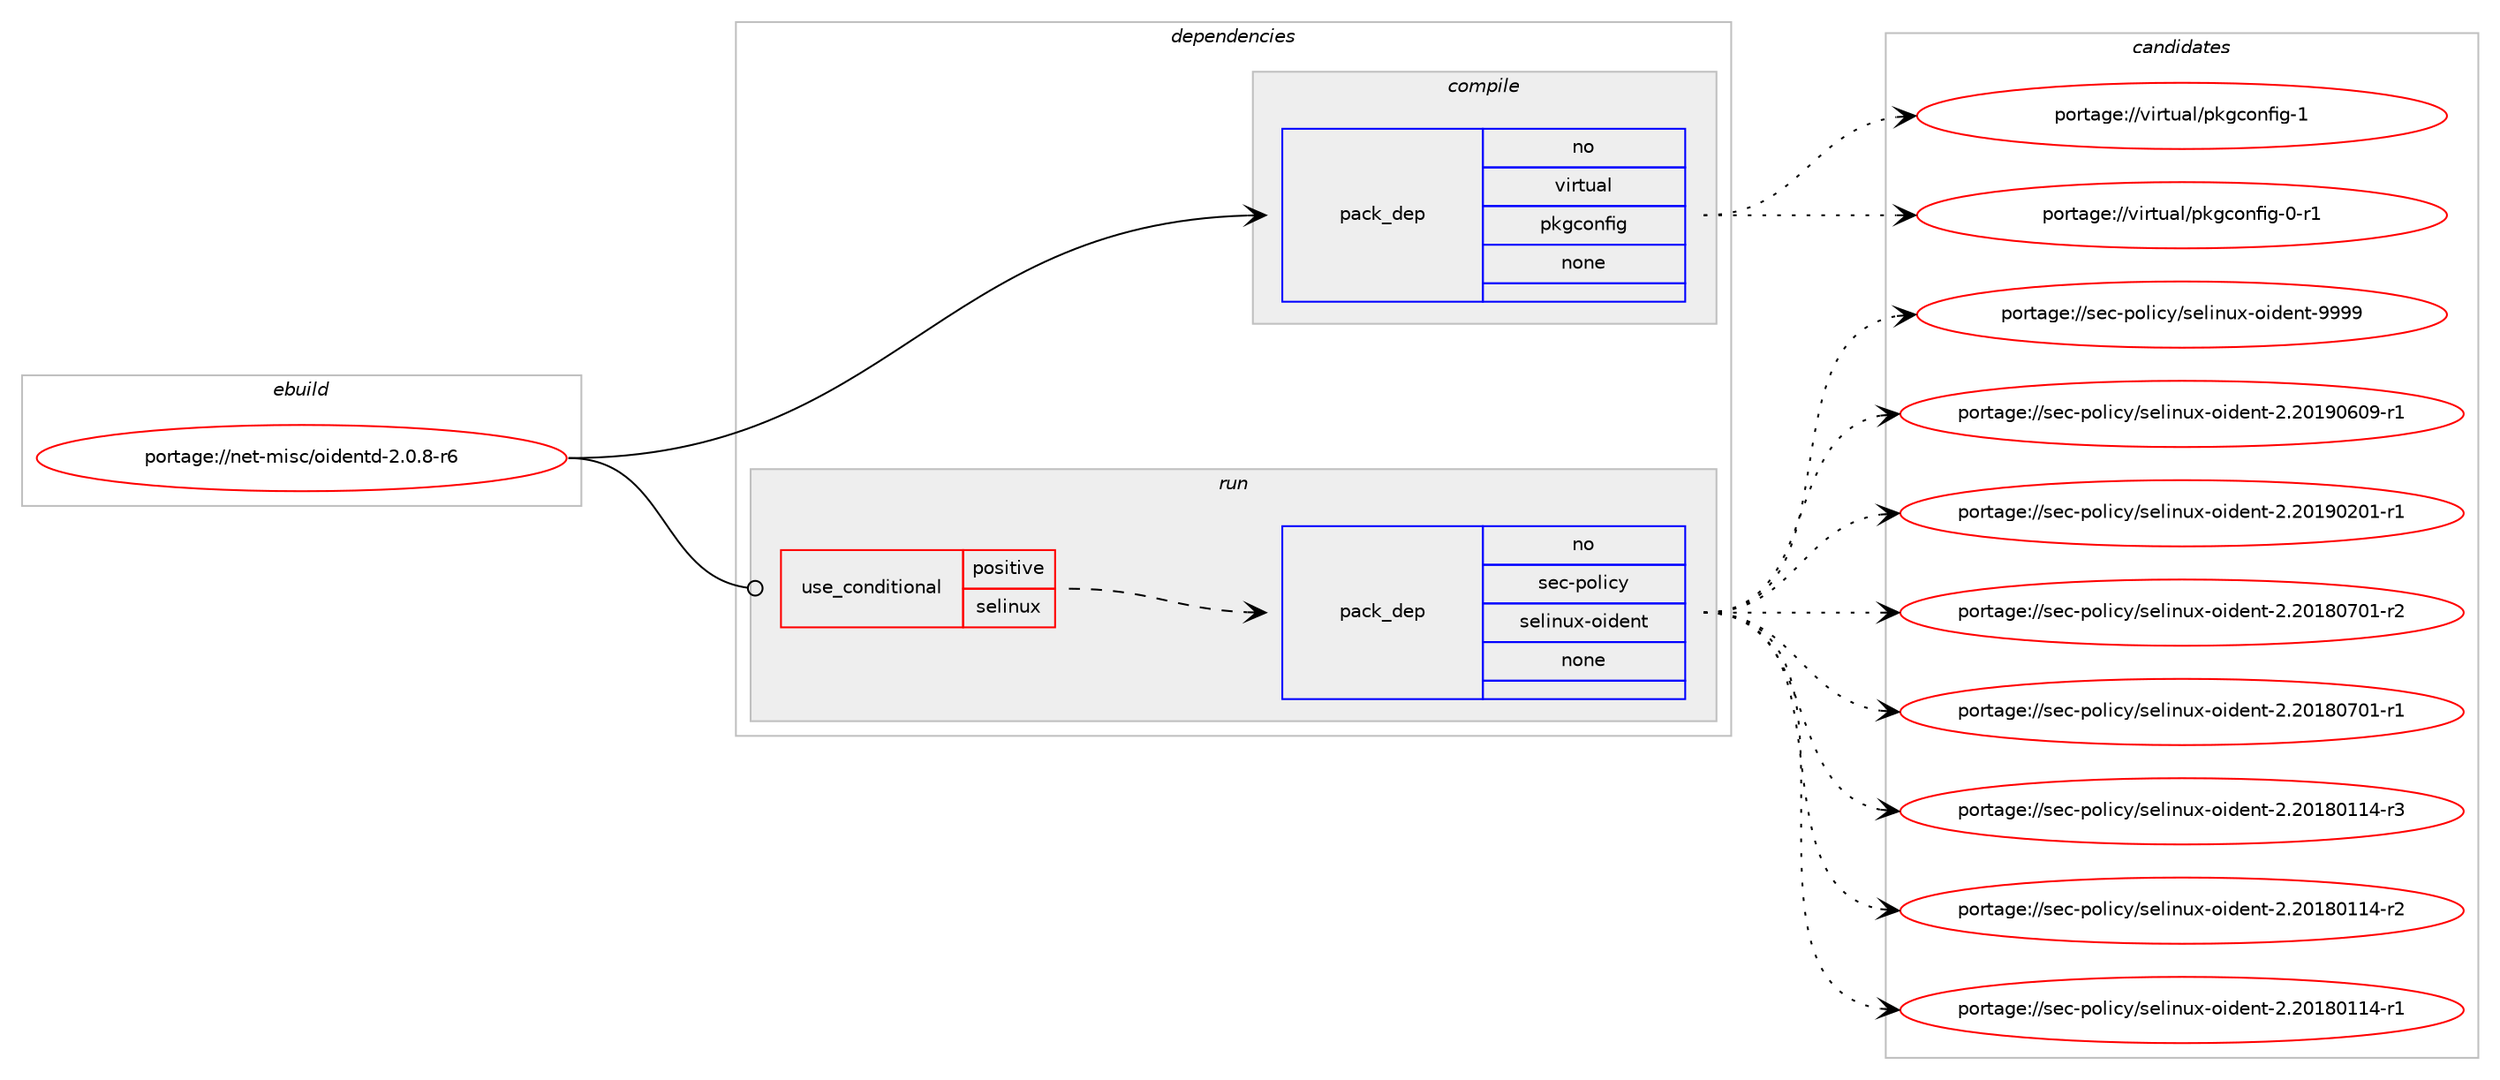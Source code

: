 digraph prolog {

# *************
# Graph options
# *************

newrank=true;
concentrate=true;
compound=true;
graph [rankdir=LR,fontname=Helvetica,fontsize=10,ranksep=1.5];#, ranksep=2.5, nodesep=0.2];
edge  [arrowhead=vee];
node  [fontname=Helvetica,fontsize=10];

# **********
# The ebuild
# **********

subgraph cluster_leftcol {
color=gray;
rank=same;
label=<<i>ebuild</i>>;
id [label="portage://net-misc/oidentd-2.0.8-r6", color=red, width=4, href="../net-misc/oidentd-2.0.8-r6.svg"];
}

# ****************
# The dependencies
# ****************

subgraph cluster_midcol {
color=gray;
label=<<i>dependencies</i>>;
subgraph cluster_compile {
fillcolor="#eeeeee";
style=filled;
label=<<i>compile</i>>;
subgraph pack96191 {
dependency123792 [label=<<TABLE BORDER="0" CELLBORDER="1" CELLSPACING="0" CELLPADDING="4" WIDTH="220"><TR><TD ROWSPAN="6" CELLPADDING="30">pack_dep</TD></TR><TR><TD WIDTH="110">no</TD></TR><TR><TD>virtual</TD></TR><TR><TD>pkgconfig</TD></TR><TR><TD>none</TD></TR><TR><TD></TD></TR></TABLE>>, shape=none, color=blue];
}
id:e -> dependency123792:w [weight=20,style="solid",arrowhead="vee"];
}
subgraph cluster_compileandrun {
fillcolor="#eeeeee";
style=filled;
label=<<i>compile and run</i>>;
}
subgraph cluster_run {
fillcolor="#eeeeee";
style=filled;
label=<<i>run</i>>;
subgraph cond25502 {
dependency123793 [label=<<TABLE BORDER="0" CELLBORDER="1" CELLSPACING="0" CELLPADDING="4"><TR><TD ROWSPAN="3" CELLPADDING="10">use_conditional</TD></TR><TR><TD>positive</TD></TR><TR><TD>selinux</TD></TR></TABLE>>, shape=none, color=red];
subgraph pack96192 {
dependency123794 [label=<<TABLE BORDER="0" CELLBORDER="1" CELLSPACING="0" CELLPADDING="4" WIDTH="220"><TR><TD ROWSPAN="6" CELLPADDING="30">pack_dep</TD></TR><TR><TD WIDTH="110">no</TD></TR><TR><TD>sec-policy</TD></TR><TR><TD>selinux-oident</TD></TR><TR><TD>none</TD></TR><TR><TD></TD></TR></TABLE>>, shape=none, color=blue];
}
dependency123793:e -> dependency123794:w [weight=20,style="dashed",arrowhead="vee"];
}
id:e -> dependency123793:w [weight=20,style="solid",arrowhead="odot"];
}
}

# **************
# The candidates
# **************

subgraph cluster_choices {
rank=same;
color=gray;
label=<<i>candidates</i>>;

subgraph choice96191 {
color=black;
nodesep=1;
choice1181051141161179710847112107103991111101021051034549 [label="portage://virtual/pkgconfig-1", color=red, width=4,href="../virtual/pkgconfig-1.svg"];
choice11810511411611797108471121071039911111010210510345484511449 [label="portage://virtual/pkgconfig-0-r1", color=red, width=4,href="../virtual/pkgconfig-0-r1.svg"];
dependency123792:e -> choice1181051141161179710847112107103991111101021051034549:w [style=dotted,weight="100"];
dependency123792:e -> choice11810511411611797108471121071039911111010210510345484511449:w [style=dotted,weight="100"];
}
subgraph choice96192 {
color=black;
nodesep=1;
choice11510199451121111081059912147115101108105110117120451111051001011101164557575757 [label="portage://sec-policy/selinux-oident-9999", color=red, width=4,href="../sec-policy/selinux-oident-9999.svg"];
choice115101994511211110810599121471151011081051101171204511110510010111011645504650484957485448574511449 [label="portage://sec-policy/selinux-oident-2.20190609-r1", color=red, width=4,href="../sec-policy/selinux-oident-2.20190609-r1.svg"];
choice115101994511211110810599121471151011081051101171204511110510010111011645504650484957485048494511449 [label="portage://sec-policy/selinux-oident-2.20190201-r1", color=red, width=4,href="../sec-policy/selinux-oident-2.20190201-r1.svg"];
choice115101994511211110810599121471151011081051101171204511110510010111011645504650484956485548494511450 [label="portage://sec-policy/selinux-oident-2.20180701-r2", color=red, width=4,href="../sec-policy/selinux-oident-2.20180701-r2.svg"];
choice115101994511211110810599121471151011081051101171204511110510010111011645504650484956485548494511449 [label="portage://sec-policy/selinux-oident-2.20180701-r1", color=red, width=4,href="../sec-policy/selinux-oident-2.20180701-r1.svg"];
choice115101994511211110810599121471151011081051101171204511110510010111011645504650484956484949524511451 [label="portage://sec-policy/selinux-oident-2.20180114-r3", color=red, width=4,href="../sec-policy/selinux-oident-2.20180114-r3.svg"];
choice115101994511211110810599121471151011081051101171204511110510010111011645504650484956484949524511450 [label="portage://sec-policy/selinux-oident-2.20180114-r2", color=red, width=4,href="../sec-policy/selinux-oident-2.20180114-r2.svg"];
choice115101994511211110810599121471151011081051101171204511110510010111011645504650484956484949524511449 [label="portage://sec-policy/selinux-oident-2.20180114-r1", color=red, width=4,href="../sec-policy/selinux-oident-2.20180114-r1.svg"];
dependency123794:e -> choice11510199451121111081059912147115101108105110117120451111051001011101164557575757:w [style=dotted,weight="100"];
dependency123794:e -> choice115101994511211110810599121471151011081051101171204511110510010111011645504650484957485448574511449:w [style=dotted,weight="100"];
dependency123794:e -> choice115101994511211110810599121471151011081051101171204511110510010111011645504650484957485048494511449:w [style=dotted,weight="100"];
dependency123794:e -> choice115101994511211110810599121471151011081051101171204511110510010111011645504650484956485548494511450:w [style=dotted,weight="100"];
dependency123794:e -> choice115101994511211110810599121471151011081051101171204511110510010111011645504650484956485548494511449:w [style=dotted,weight="100"];
dependency123794:e -> choice115101994511211110810599121471151011081051101171204511110510010111011645504650484956484949524511451:w [style=dotted,weight="100"];
dependency123794:e -> choice115101994511211110810599121471151011081051101171204511110510010111011645504650484956484949524511450:w [style=dotted,weight="100"];
dependency123794:e -> choice115101994511211110810599121471151011081051101171204511110510010111011645504650484956484949524511449:w [style=dotted,weight="100"];
}
}

}
